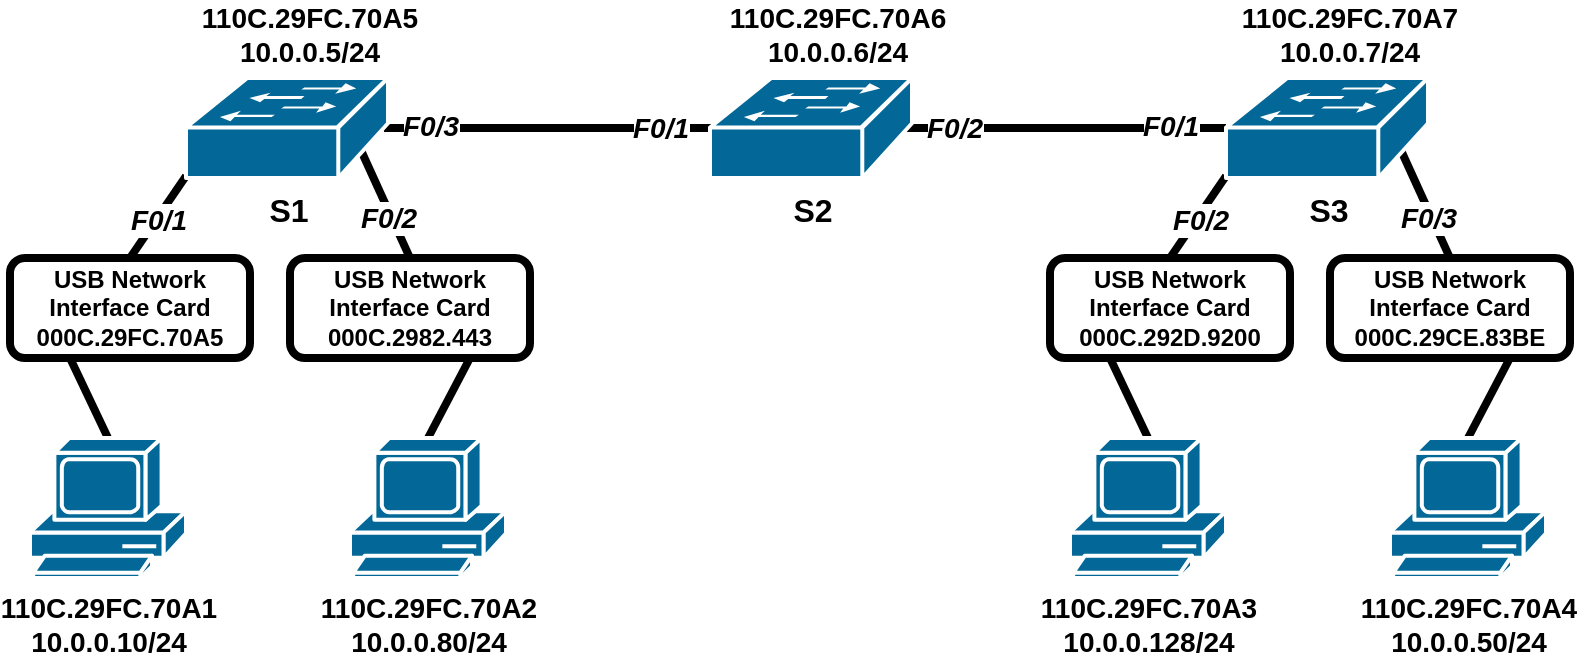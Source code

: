 <mxfile version="26.2.2">
  <diagram name="Seite-1" id="lDPX8A1a6DrfphTYEK8i">
    <mxGraphModel dx="954" dy="619" grid="1" gridSize="10" guides="1" tooltips="1" connect="1" arrows="1" fold="1" page="1" pageScale="1" pageWidth="827" pageHeight="1169" math="0" shadow="0">
      <root>
        <mxCell id="0" />
        <mxCell id="1" parent="0" />
        <mxCell id="sMKW2bcsABy4EJqkGroy-7" value="" style="endArrow=none;html=1;rounded=0;exitX=0.5;exitY=0;exitDx=0;exitDy=0;exitPerimeter=0;entryX=0.87;entryY=0.74;entryDx=0;entryDy=0;entryPerimeter=0;strokeWidth=4;" edge="1" parent="1" source="sMKW2bcsABy4EJqkGroy-19" target="sMKW2bcsABy4EJqkGroy-6">
          <mxGeometry width="50" height="50" relative="1" as="geometry">
            <mxPoint x="390" y="380" as="sourcePoint" />
            <mxPoint x="440" y="330" as="targetPoint" />
          </mxGeometry>
        </mxCell>
        <mxCell id="sMKW2bcsABy4EJqkGroy-32" value="&lt;font style=&quot;font-size: 14px;&quot;&gt;&lt;b style=&quot;&quot;&gt;&lt;i&gt;F0/2&lt;/i&gt;&lt;/b&gt;&lt;/font&gt;" style="edgeLabel;html=1;align=center;verticalAlign=middle;resizable=0;points=[];" vertex="1" connectable="0" parent="sMKW2bcsABy4EJqkGroy-7">
          <mxGeometry x="-0.096" relative="1" as="geometry">
            <mxPoint y="4" as="offset" />
          </mxGeometry>
        </mxCell>
        <mxCell id="sMKW2bcsABy4EJqkGroy-8" value="" style="endArrow=none;html=1;rounded=0;exitX=0.5;exitY=0;exitDx=0;exitDy=0;exitPerimeter=0;entryX=0;entryY=0.98;entryDx=0;entryDy=0;entryPerimeter=0;strokeWidth=4;" edge="1" parent="1" source="sMKW2bcsABy4EJqkGroy-12" target="sMKW2bcsABy4EJqkGroy-6">
          <mxGeometry width="50" height="50" relative="1" as="geometry">
            <mxPoint x="203.5" y="451" as="sourcePoint" />
            <mxPoint x="133.5" y="360" as="targetPoint" />
          </mxGeometry>
        </mxCell>
        <mxCell id="sMKW2bcsABy4EJqkGroy-31" value="&lt;b&gt;&lt;font style=&quot;font-size: 14px;&quot;&gt;&lt;i&gt;F0/1&lt;/i&gt;&lt;/font&gt;&lt;/b&gt;" style="edgeLabel;html=1;align=center;verticalAlign=middle;resizable=0;points=[];" vertex="1" connectable="0" parent="sMKW2bcsABy4EJqkGroy-8">
          <mxGeometry x="-0.055" relative="1" as="geometry">
            <mxPoint as="offset" />
          </mxGeometry>
        </mxCell>
        <mxCell id="sMKW2bcsABy4EJqkGroy-9" value="" style="endArrow=none;html=1;rounded=0;exitX=0.5;exitY=0;exitDx=0;exitDy=0;exitPerimeter=0;entryX=0;entryY=0.98;entryDx=0;entryDy=0;entryPerimeter=0;strokeWidth=4;" edge="1" parent="1" source="sMKW2bcsABy4EJqkGroy-22" target="sMKW2bcsABy4EJqkGroy-5">
          <mxGeometry width="50" height="50" relative="1" as="geometry">
            <mxPoint x="390" y="380" as="sourcePoint" />
            <mxPoint x="440" y="330" as="targetPoint" />
          </mxGeometry>
        </mxCell>
        <mxCell id="sMKW2bcsABy4EJqkGroy-33" value="&lt;b&gt;&lt;font style=&quot;font-size: 14px;&quot;&gt;F0/2&lt;/font&gt;&lt;/b&gt;" style="edgeLabel;html=1;align=center;verticalAlign=middle;resizable=0;points=[];fontStyle=2" vertex="1" connectable="0" parent="sMKW2bcsABy4EJqkGroy-9">
          <mxGeometry x="-0.025" y="-1" relative="1" as="geometry">
            <mxPoint as="offset" />
          </mxGeometry>
        </mxCell>
        <mxCell id="sMKW2bcsABy4EJqkGroy-10" value="" style="endArrow=none;html=1;rounded=0;exitX=0.5;exitY=0;exitDx=0;exitDy=0;exitPerimeter=0;entryX=0.87;entryY=0.74;entryDx=0;entryDy=0;entryPerimeter=0;strokeWidth=4;" edge="1" parent="1" source="sMKW2bcsABy4EJqkGroy-23" target="sMKW2bcsABy4EJqkGroy-5">
          <mxGeometry width="50" height="50" relative="1" as="geometry">
            <mxPoint x="690" y="451" as="sourcePoint" />
            <mxPoint x="710" y="360" as="targetPoint" />
          </mxGeometry>
        </mxCell>
        <mxCell id="sMKW2bcsABy4EJqkGroy-34" value="&lt;b&gt;&lt;font style=&quot;font-size: 14px;&quot;&gt;F0/3&lt;/font&gt;&lt;/b&gt;" style="edgeLabel;html=1;align=center;verticalAlign=middle;resizable=0;points=[];fontStyle=2" vertex="1" connectable="0" parent="sMKW2bcsABy4EJqkGroy-10">
          <mxGeometry x="0.078" y="1" relative="1" as="geometry">
            <mxPoint x="3" y="8" as="offset" />
          </mxGeometry>
        </mxCell>
        <mxCell id="sMKW2bcsABy4EJqkGroy-20" value="" style="endArrow=none;html=1;rounded=0;exitX=0.5;exitY=0;exitDx=0;exitDy=0;exitPerimeter=0;entryX=0.75;entryY=1;entryDx=0;entryDy=0;strokeWidth=4;" edge="1" parent="1" source="sMKW2bcsABy4EJqkGroy-1" target="sMKW2bcsABy4EJqkGroy-19">
          <mxGeometry width="50" height="50" relative="1" as="geometry">
            <mxPoint x="239" y="410" as="sourcePoint" />
            <mxPoint x="206" y="307" as="targetPoint" />
          </mxGeometry>
        </mxCell>
        <mxCell id="sMKW2bcsABy4EJqkGroy-21" value="" style="endArrow=none;html=1;rounded=0;exitX=0.5;exitY=0;exitDx=0;exitDy=0;exitPerimeter=0;entryX=0.25;entryY=1;entryDx=0;entryDy=0;strokeWidth=4;" edge="1" parent="1" source="sMKW2bcsABy4EJqkGroy-3" target="sMKW2bcsABy4EJqkGroy-12">
          <mxGeometry width="50" height="50" relative="1" as="geometry">
            <mxPoint x="79" y="410" as="sourcePoint" />
            <mxPoint x="118" y="319" as="targetPoint" />
          </mxGeometry>
        </mxCell>
        <mxCell id="sMKW2bcsABy4EJqkGroy-24" value="" style="endArrow=none;html=1;rounded=0;exitX=0.5;exitY=0;exitDx=0;exitDy=0;exitPerimeter=0;entryX=0.75;entryY=1;entryDx=0;entryDy=0;strokeWidth=4;" edge="1" parent="1" source="sMKW2bcsABy4EJqkGroy-4" target="sMKW2bcsABy4EJqkGroy-23">
          <mxGeometry width="50" height="50" relative="1" as="geometry">
            <mxPoint x="759" y="410" as="sourcePoint" />
            <mxPoint x="726" y="307" as="targetPoint" />
          </mxGeometry>
        </mxCell>
        <mxCell id="sMKW2bcsABy4EJqkGroy-25" value="" style="endArrow=none;html=1;rounded=0;exitX=0.5;exitY=0;exitDx=0;exitDy=0;exitPerimeter=0;entryX=0.25;entryY=1;entryDx=0;entryDy=0;strokeWidth=4;" edge="1" parent="1" source="sMKW2bcsABy4EJqkGroy-2" target="sMKW2bcsABy4EJqkGroy-22">
          <mxGeometry width="50" height="50" relative="1" as="geometry">
            <mxPoint x="599" y="410" as="sourcePoint" />
            <mxPoint x="638" y="319" as="targetPoint" />
          </mxGeometry>
        </mxCell>
        <mxCell id="sMKW2bcsABy4EJqkGroy-19" value="&lt;div&gt;&lt;b&gt;&lt;font&gt;USB Network Interface Card&lt;/font&gt;&lt;/b&gt;&lt;/div&gt;&lt;b&gt;&lt;font&gt;000C.2982.443&lt;/font&gt;&lt;/b&gt;" style="rounded=1;whiteSpace=wrap;html=1;fillColor=none;strokeWidth=4;" vertex="1" parent="1">
          <mxGeometry x="170" y="360" width="120" height="50" as="geometry" />
        </mxCell>
        <mxCell id="sMKW2bcsABy4EJqkGroy-12" value="&lt;div&gt;&lt;b&gt;USB Network Interface Card&lt;/b&gt;&lt;/div&gt;&lt;b&gt;000C.29FC.70A5&lt;/b&gt;" style="rounded=1;whiteSpace=wrap;html=1;strokeWidth=4;fillColor=none;" vertex="1" parent="1">
          <mxGeometry x="30" y="360" width="120" height="50" as="geometry" />
        </mxCell>
        <mxCell id="sMKW2bcsABy4EJqkGroy-22" value="&lt;div&gt;&lt;b&gt;USB Network Interface Card&lt;/b&gt;&lt;/div&gt;&lt;b&gt;000C.292D.9200&lt;/b&gt;" style="rounded=1;whiteSpace=wrap;html=1;fillColor=none;strokeWidth=4;" vertex="1" parent="1">
          <mxGeometry x="550" y="360" width="120" height="50" as="geometry" />
        </mxCell>
        <mxCell id="sMKW2bcsABy4EJqkGroy-23" value="&lt;div&gt;&lt;b&gt;USB Network Interface Card&lt;/b&gt;&lt;/div&gt;&lt;b&gt;000C.29CE.83BE&lt;/b&gt;" style="rounded=1;whiteSpace=wrap;html=1;fillColor=none;strokeWidth=4;" vertex="1" parent="1">
          <mxGeometry x="690" y="360" width="120" height="50" as="geometry" />
        </mxCell>
        <mxCell id="sMKW2bcsABy4EJqkGroy-3" value="&lt;font style=&quot;font-size: 14px;&quot;&gt;&lt;b style=&quot;&quot;&gt;110C.29FC.70A1&lt;/b&gt;&lt;/font&gt;&lt;div&gt;&lt;font style=&quot;font-size: 14px;&quot;&gt;&lt;b style=&quot;&quot;&gt;10.0.0.10/24&lt;/b&gt;&lt;/font&gt;&lt;/div&gt;" style="shape=mxgraph.cisco.computers_and_peripherals.pc;sketch=0;html=1;pointerEvents=1;dashed=0;fillColor=#036897;strokeColor=#ffffff;strokeWidth=2;verticalLabelPosition=bottom;verticalAlign=top;align=center;outlineConnect=0;" vertex="1" parent="1">
          <mxGeometry x="40" y="450" width="78" height="70" as="geometry" />
        </mxCell>
        <mxCell id="sMKW2bcsABy4EJqkGroy-1" value="&lt;b&gt;&lt;font style=&quot;font-size: 14px;&quot;&gt;110C.29FC.70A2&lt;/font&gt;&lt;/b&gt;&lt;div&gt;&lt;b&gt;&lt;font style=&quot;font-size: 14px;&quot;&gt;10.0.0.80/24&lt;/font&gt;&lt;/b&gt;&lt;/div&gt;" style="shape=mxgraph.cisco.computers_and_peripherals.pc;sketch=0;html=1;pointerEvents=1;dashed=0;fillColor=#036897;strokeColor=#ffffff;strokeWidth=2;verticalLabelPosition=bottom;verticalAlign=top;align=center;outlineConnect=0;" vertex="1" parent="1">
          <mxGeometry x="200" y="450" width="78" height="70" as="geometry" />
        </mxCell>
        <mxCell id="sMKW2bcsABy4EJqkGroy-2" value="&lt;font style=&quot;font-size: 14px;&quot;&gt;&lt;b style=&quot;&quot;&gt;110C.29FC.70A3&lt;/b&gt;&lt;/font&gt;&lt;div&gt;&lt;font style=&quot;font-size: 14px;&quot;&gt;&lt;b style=&quot;&quot;&gt;10.0.0.128/24&lt;/b&gt;&lt;/font&gt;&lt;/div&gt;" style="shape=mxgraph.cisco.computers_and_peripherals.pc;sketch=0;html=1;pointerEvents=1;dashed=0;fillColor=#036897;strokeColor=#ffffff;strokeWidth=2;verticalLabelPosition=bottom;verticalAlign=top;align=center;outlineConnect=0;" vertex="1" parent="1">
          <mxGeometry x="560" y="450" width="78" height="70" as="geometry" />
        </mxCell>
        <mxCell id="sMKW2bcsABy4EJqkGroy-4" value="&lt;font style=&quot;font-size: 14px;&quot;&gt;&lt;b style=&quot;&quot;&gt;110C.29FC.70A4&lt;/b&gt;&lt;/font&gt;&lt;div&gt;&lt;font style=&quot;font-size: 14px;&quot;&gt;&lt;b style=&quot;&quot;&gt;10.0.0.50/24&lt;/b&gt;&lt;/font&gt;&lt;/div&gt;" style="shape=mxgraph.cisco.computers_and_peripherals.pc;sketch=0;html=1;pointerEvents=1;dashed=0;fillColor=#036897;strokeColor=#ffffff;strokeWidth=2;verticalLabelPosition=bottom;verticalAlign=top;align=center;outlineConnect=0;" vertex="1" parent="1">
          <mxGeometry x="720" y="450" width="78" height="70" as="geometry" />
        </mxCell>
        <mxCell id="sMKW2bcsABy4EJqkGroy-26" value="" style="endArrow=none;html=1;rounded=0;exitX=0.98;exitY=0.5;exitDx=0;exitDy=0;exitPerimeter=0;entryX=0;entryY=0.5;entryDx=0;entryDy=0;entryPerimeter=0;strokeWidth=4;" edge="1" parent="1" source="sMKW2bcsABy4EJqkGroy-6" target="sMKW2bcsABy4EJqkGroy-5">
          <mxGeometry width="50" height="50" relative="1" as="geometry">
            <mxPoint x="300" y="263" as="sourcePoint" />
            <mxPoint x="335" y="220" as="targetPoint" />
          </mxGeometry>
        </mxCell>
        <mxCell id="sMKW2bcsABy4EJqkGroy-35" value="&lt;font style=&quot;font-size: 14px;&quot;&gt;&lt;b&gt;F0/3&lt;/b&gt;&lt;/font&gt;" style="edgeLabel;html=1;align=center;verticalAlign=middle;resizable=0;points=[];fontStyle=2;textShadow=0;" vertex="1" connectable="0" parent="sMKW2bcsABy4EJqkGroy-26">
          <mxGeometry x="-0.894" y="1" relative="1" as="geometry">
            <mxPoint as="offset" />
          </mxGeometry>
        </mxCell>
        <mxCell id="sMKW2bcsABy4EJqkGroy-36" value="&lt;font style=&quot;font-size: 14px;&quot;&gt;&lt;b&gt;F0/1&lt;/b&gt;&lt;/font&gt;" style="edgeLabel;html=1;align=center;verticalAlign=middle;resizable=0;points=[];fontStyle=2" vertex="1" connectable="0" parent="sMKW2bcsABy4EJqkGroy-26">
          <mxGeometry x="-0.348" relative="1" as="geometry">
            <mxPoint as="offset" />
          </mxGeometry>
        </mxCell>
        <mxCell id="sMKW2bcsABy4EJqkGroy-37" value="&lt;font style=&quot;font-size: 14px;&quot;&gt;&lt;b&gt;F0/2&lt;/b&gt;&lt;/font&gt;" style="edgeLabel;html=1;align=center;verticalAlign=middle;resizable=0;points=[];fontStyle=2" vertex="1" connectable="0" parent="sMKW2bcsABy4EJqkGroy-26">
          <mxGeometry x="0.355" relative="1" as="geometry">
            <mxPoint as="offset" />
          </mxGeometry>
        </mxCell>
        <mxCell id="sMKW2bcsABy4EJqkGroy-38" value="&lt;font style=&quot;font-size: 14px;&quot;&gt;&lt;b&gt;F0/1&lt;/b&gt;&lt;/font&gt;" style="edgeLabel;html=1;align=center;verticalAlign=middle;resizable=0;points=[];fontStyle=2" vertex="1" connectable="0" parent="sMKW2bcsABy4EJqkGroy-26">
          <mxGeometry x="0.868" y="1" relative="1" as="geometry">
            <mxPoint as="offset" />
          </mxGeometry>
        </mxCell>
        <mxCell id="sMKW2bcsABy4EJqkGroy-5" value="&lt;font style=&quot;font-size: 16px;&quot;&gt;&lt;b&gt;S3&lt;/b&gt;&lt;/font&gt;" style="shape=mxgraph.cisco.switches.workgroup_switch;sketch=0;html=1;pointerEvents=1;dashed=0;fillColor=#036897;strokeColor=#ffffff;strokeWidth=2;verticalLabelPosition=bottom;verticalAlign=top;align=center;outlineConnect=0;" vertex="1" parent="1">
          <mxGeometry x="638" y="270" width="101" height="50" as="geometry" />
        </mxCell>
        <mxCell id="sMKW2bcsABy4EJqkGroy-6" value="&lt;font style=&quot;font-size: 16px;&quot;&gt;&lt;b&gt;S1&lt;/b&gt;&lt;/font&gt;" style="shape=mxgraph.cisco.switches.workgroup_switch;sketch=0;html=1;pointerEvents=1;dashed=0;fillColor=#036897;strokeColor=#ffffff;strokeWidth=2;verticalLabelPosition=bottom;verticalAlign=top;align=center;outlineConnect=0;" vertex="1" parent="1">
          <mxGeometry x="118" y="270" width="101" height="50" as="geometry" />
        </mxCell>
        <mxCell id="sMKW2bcsABy4EJqkGroy-27" value="&lt;font style=&quot;font-size: 16px;&quot;&gt;&lt;b&gt;S2&lt;/b&gt;&lt;/font&gt;" style="shape=mxgraph.cisco.switches.workgroup_switch;sketch=0;html=1;pointerEvents=1;dashed=0;fillColor=#036897;strokeColor=#ffffff;strokeWidth=2;verticalLabelPosition=bottom;verticalAlign=top;align=center;outlineConnect=0;" vertex="1" parent="1">
          <mxGeometry x="380" y="270" width="101" height="50" as="geometry" />
        </mxCell>
        <mxCell id="sMKW2bcsABy4EJqkGroy-28" value="&lt;b style=&quot;text-wrap-mode: nowrap;&quot;&gt;&lt;font style=&quot;font-size: 14px;&quot;&gt;110C.29FC.70A5&lt;/font&gt;&lt;/b&gt;&lt;div&gt;&lt;b&gt;&lt;font style=&quot;font-size: 14px;&quot;&gt;10.0.0.5/24&lt;/font&gt;&lt;/b&gt;&lt;/div&gt;" style="text;html=1;align=center;verticalAlign=middle;whiteSpace=wrap;rounded=0;" vertex="1" parent="1">
          <mxGeometry x="150" y="233" width="60" height="30" as="geometry" />
        </mxCell>
        <mxCell id="sMKW2bcsABy4EJqkGroy-29" value="&lt;font style=&quot;font-size: 14px;&quot;&gt;&lt;b style=&quot;text-wrap-mode: nowrap;&quot;&gt;110C.29FC.70A&lt;/b&gt;&lt;b style=&quot;background-color: transparent; color: light-dark(rgb(0, 0, 0), rgb(255, 255, 255)); text-wrap-mode: nowrap;&quot;&gt;6&lt;/b&gt;&lt;/font&gt;&lt;div&gt;&lt;div&gt;&lt;b&gt;&lt;font style=&quot;font-size: 14px;&quot;&gt;10.0.0.6/24&lt;/font&gt;&lt;/b&gt;&lt;/div&gt;&lt;/div&gt;" style="text;html=1;align=center;verticalAlign=middle;whiteSpace=wrap;rounded=0;" vertex="1" parent="1">
          <mxGeometry x="413.5" y="233" width="60" height="30" as="geometry" />
        </mxCell>
        <mxCell id="sMKW2bcsABy4EJqkGroy-30" value="&lt;b style=&quot;text-wrap-mode: nowrap;&quot;&gt;&lt;font style=&quot;font-size: 14px;&quot;&gt;110C.29FC.70A7&lt;/font&gt;&lt;/b&gt;&lt;div&gt;&lt;b&gt;&lt;font style=&quot;font-size: 14px;&quot;&gt;10.0.0.7/24&lt;/font&gt;&lt;/b&gt;&lt;/div&gt;" style="text;html=1;align=center;verticalAlign=middle;whiteSpace=wrap;rounded=0;" vertex="1" parent="1">
          <mxGeometry x="670" y="233" width="60" height="30" as="geometry" />
        </mxCell>
      </root>
    </mxGraphModel>
  </diagram>
</mxfile>
